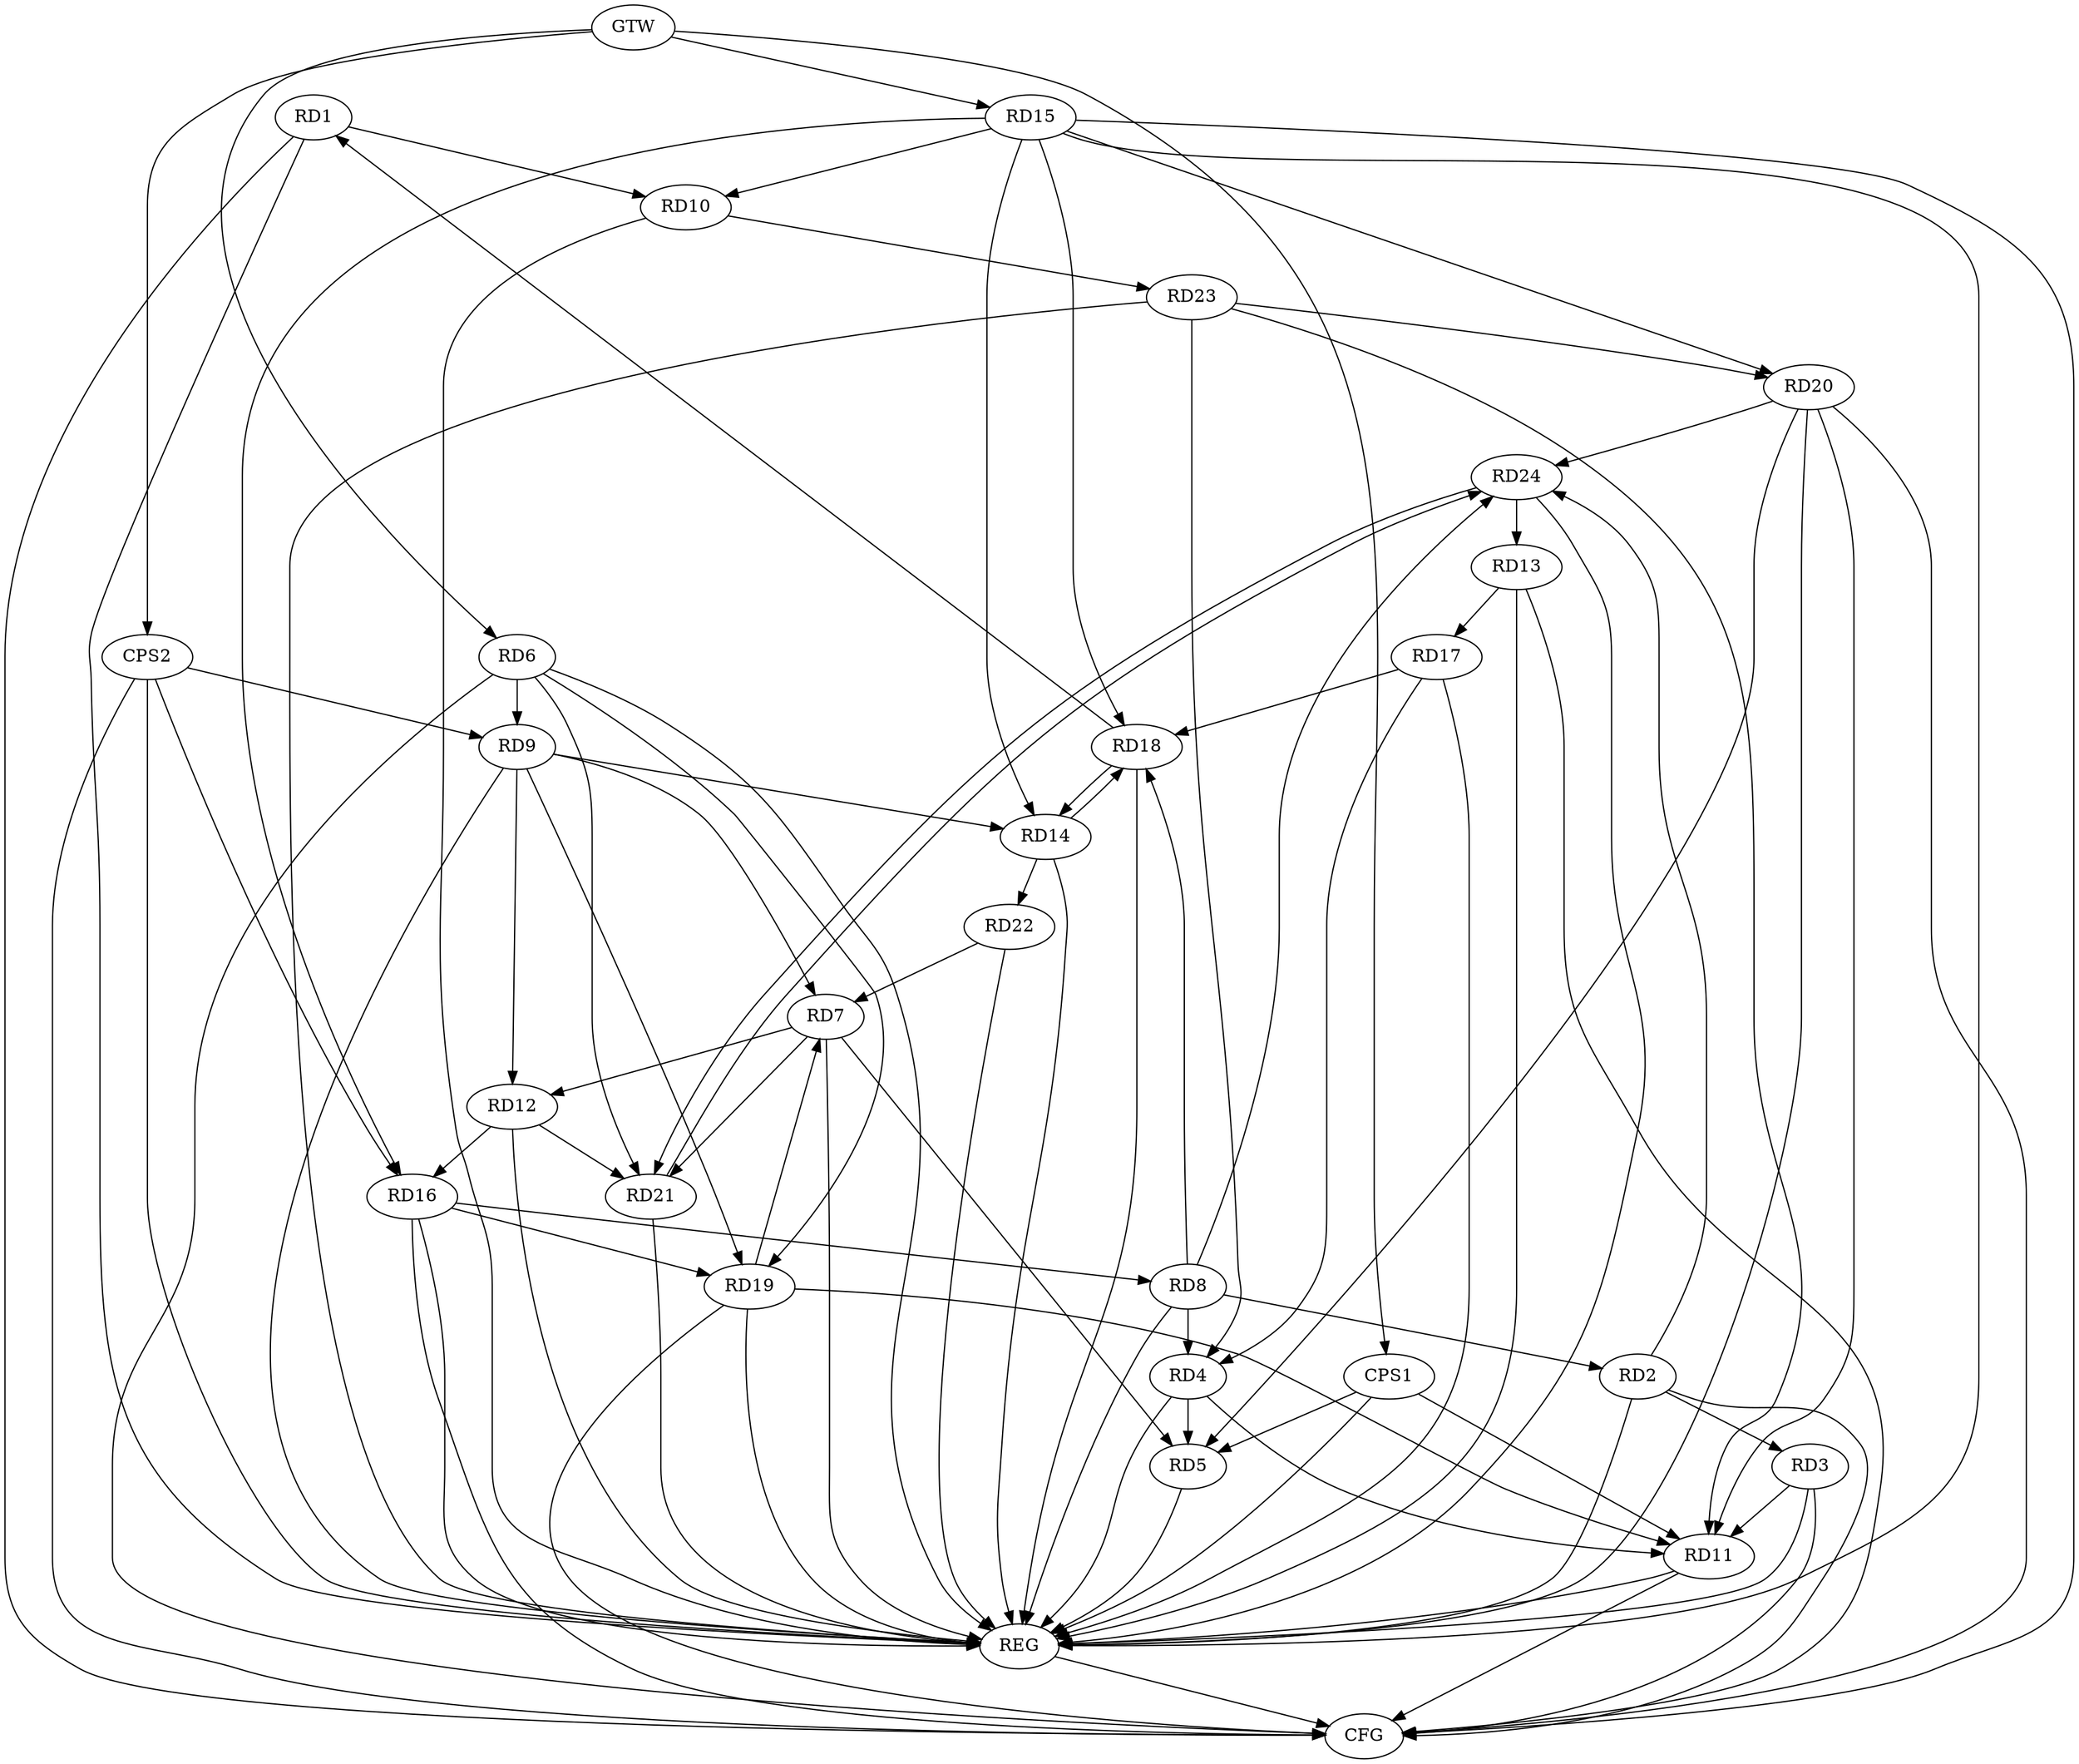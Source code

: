 strict digraph G {
  RD1 [ label="RD1" ];
  RD2 [ label="RD2" ];
  RD3 [ label="RD3" ];
  RD4 [ label="RD4" ];
  RD5 [ label="RD5" ];
  RD6 [ label="RD6" ];
  RD7 [ label="RD7" ];
  RD8 [ label="RD8" ];
  RD9 [ label="RD9" ];
  RD10 [ label="RD10" ];
  RD11 [ label="RD11" ];
  RD12 [ label="RD12" ];
  RD13 [ label="RD13" ];
  RD14 [ label="RD14" ];
  RD15 [ label="RD15" ];
  RD16 [ label="RD16" ];
  RD17 [ label="RD17" ];
  RD18 [ label="RD18" ];
  RD19 [ label="RD19" ];
  RD20 [ label="RD20" ];
  RD21 [ label="RD21" ];
  RD22 [ label="RD22" ];
  RD23 [ label="RD23" ];
  RD24 [ label="RD24" ];
  CPS1 [ label="CPS1" ];
  CPS2 [ label="CPS2" ];
  GTW [ label="GTW" ];
  REG [ label="REG" ];
  CFG [ label="CFG" ];
  RD1 -> RD10;
  RD18 -> RD1;
  RD2 -> RD3;
  RD8 -> RD2;
  RD2 -> RD24;
  RD3 -> RD11;
  RD4 -> RD5;
  RD8 -> RD4;
  RD4 -> RD11;
  RD17 -> RD4;
  RD23 -> RD4;
  RD7 -> RD5;
  RD20 -> RD5;
  RD6 -> RD9;
  RD6 -> RD19;
  RD6 -> RD21;
  RD9 -> RD7;
  RD7 -> RD12;
  RD19 -> RD7;
  RD7 -> RD21;
  RD22 -> RD7;
  RD16 -> RD8;
  RD8 -> RD18;
  RD8 -> RD24;
  RD9 -> RD12;
  RD9 -> RD14;
  RD9 -> RD19;
  RD15 -> RD10;
  RD10 -> RD23;
  RD19 -> RD11;
  RD20 -> RD11;
  RD23 -> RD11;
  RD12 -> RD16;
  RD12 -> RD21;
  RD13 -> RD17;
  RD24 -> RD13;
  RD15 -> RD14;
  RD14 -> RD18;
  RD18 -> RD14;
  RD14 -> RD22;
  RD15 -> RD16;
  RD15 -> RD18;
  RD15 -> RD20;
  RD16 -> RD19;
  RD17 -> RD18;
  RD23 -> RD20;
  RD20 -> RD24;
  RD21 -> RD24;
  RD24 -> RD21;
  CPS1 -> RD5;
  CPS1 -> RD11;
  CPS2 -> RD16;
  CPS2 -> RD9;
  GTW -> RD6;
  GTW -> RD15;
  GTW -> CPS1;
  GTW -> CPS2;
  RD1 -> REG;
  RD2 -> REG;
  RD3 -> REG;
  RD4 -> REG;
  RD5 -> REG;
  RD6 -> REG;
  RD7 -> REG;
  RD8 -> REG;
  RD9 -> REG;
  RD10 -> REG;
  RD11 -> REG;
  RD12 -> REG;
  RD13 -> REG;
  RD14 -> REG;
  RD15 -> REG;
  RD16 -> REG;
  RD17 -> REG;
  RD18 -> REG;
  RD19 -> REG;
  RD20 -> REG;
  RD21 -> REG;
  RD22 -> REG;
  RD23 -> REG;
  RD24 -> REG;
  CPS1 -> REG;
  CPS2 -> REG;
  RD13 -> CFG;
  RD19 -> CFG;
  RD3 -> CFG;
  RD11 -> CFG;
  RD20 -> CFG;
  RD16 -> CFG;
  RD2 -> CFG;
  CPS2 -> CFG;
  RD1 -> CFG;
  RD6 -> CFG;
  RD15 -> CFG;
  REG -> CFG;
}
